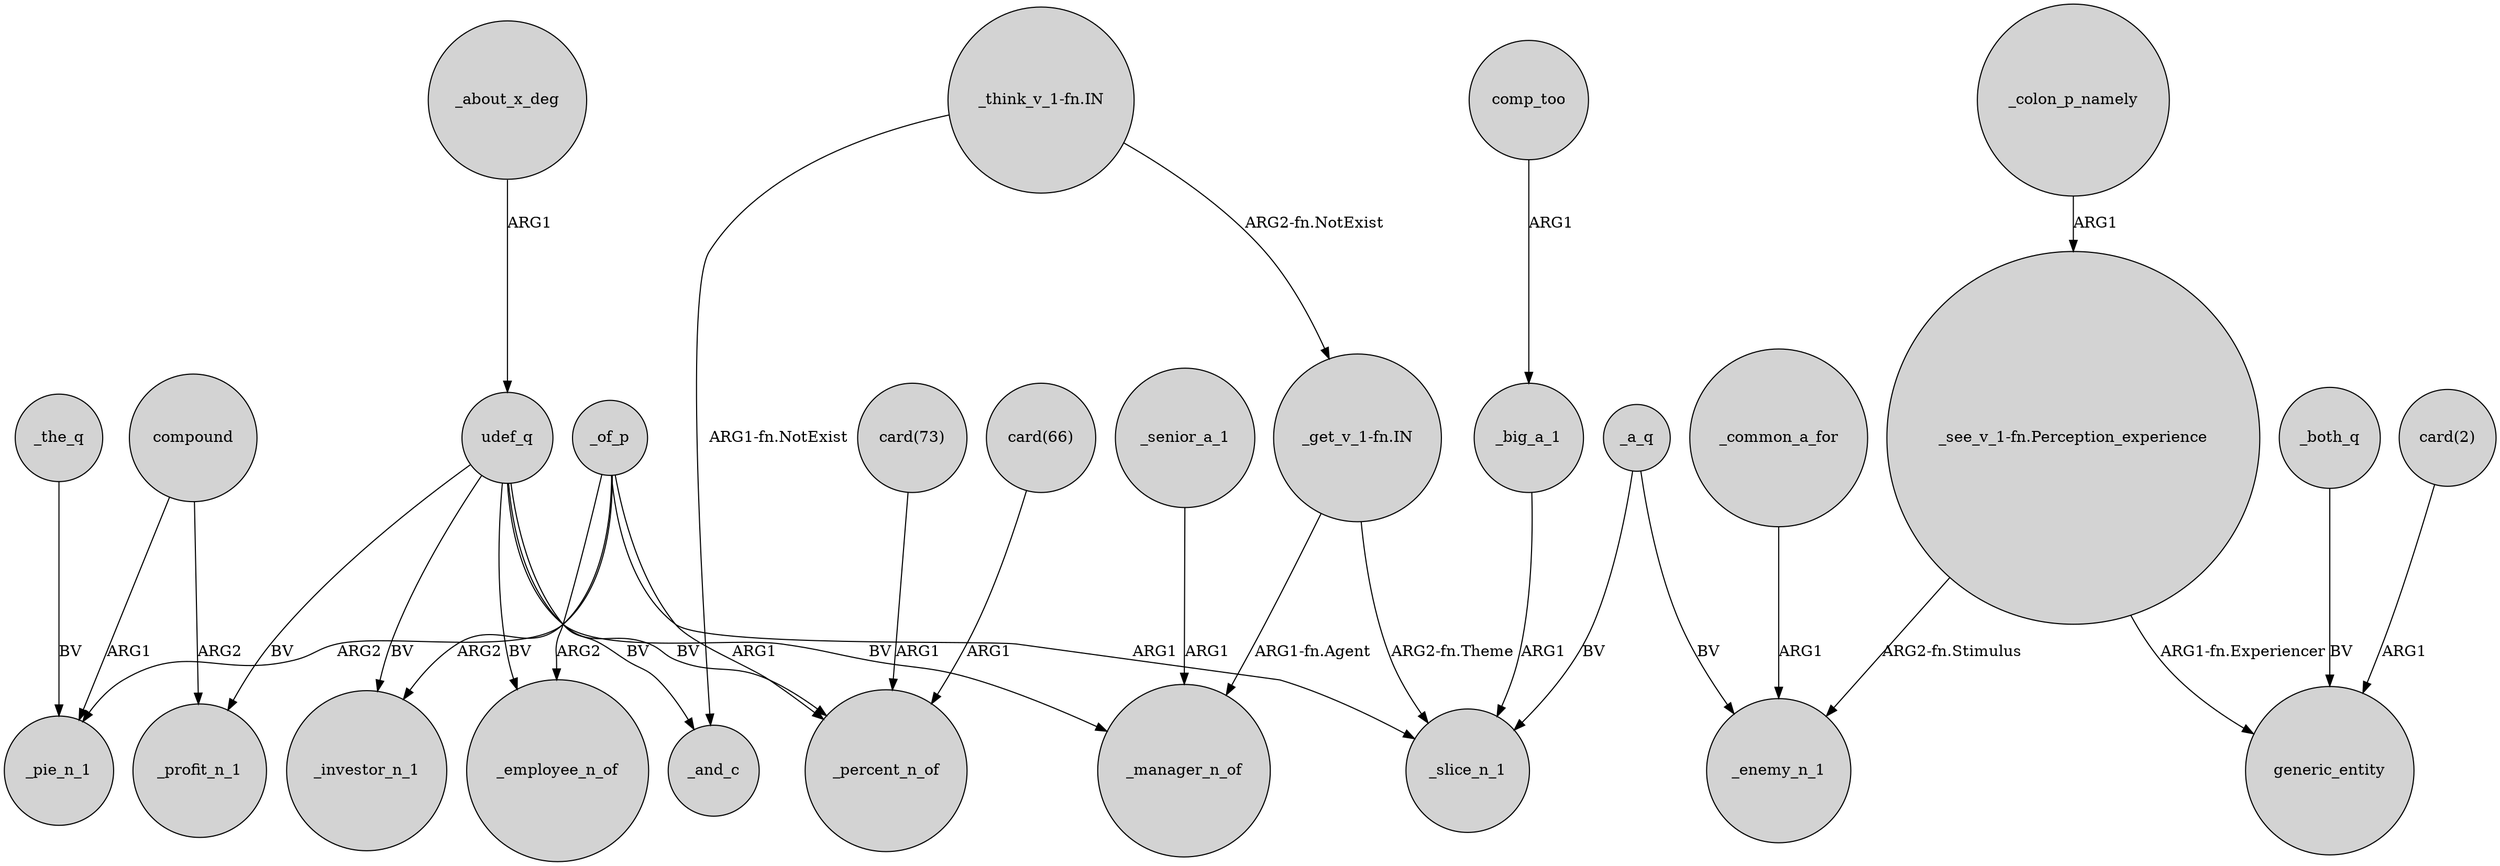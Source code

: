 digraph {
	node [shape=circle style=filled]
	_a_q -> _slice_n_1 [label=BV]
	_a_q -> _enemy_n_1 [label=BV]
	_the_q -> _pie_n_1 [label=BV]
	udef_q -> _employee_n_of [label=BV]
	udef_q -> _investor_n_1 [label=BV]
	_big_a_1 -> _slice_n_1 [label=ARG1]
	_colon_p_namely -> "_see_v_1-fn.Perception_experience" [label=ARG1]
	_of_p -> _slice_n_1 [label=ARG1]
	compound -> _pie_n_1 [label=ARG1]
	_senior_a_1 -> _manager_n_of [label=ARG1]
	_about_x_deg -> udef_q [label=ARG1]
	_both_q -> generic_entity [label=BV]
	"card(73)" -> _percent_n_of [label=ARG1]
	"_get_v_1-fn.IN" -> _manager_n_of [label="ARG1-fn.Agent"]
	"_see_v_1-fn.Perception_experience" -> generic_entity [label="ARG1-fn.Experiencer"]
	_of_p -> _pie_n_1 [label=ARG2]
	"_see_v_1-fn.Perception_experience" -> _enemy_n_1 [label="ARG2-fn.Stimulus"]
	_of_p -> _percent_n_of [label=ARG1]
	_of_p -> _investor_n_1 [label=ARG2]
	"_think_v_1-fn.IN" -> "_get_v_1-fn.IN" [label="ARG2-fn.NotExist"]
	comp_too -> _big_a_1 [label=ARG1]
	"_think_v_1-fn.IN" -> _and_c [label="ARG1-fn.NotExist"]
	udef_q -> _manager_n_of [label=BV]
	compound -> _profit_n_1 [label=ARG2]
	_common_a_for -> _enemy_n_1 [label=ARG1]
	_of_p -> _employee_n_of [label=ARG2]
	udef_q -> _percent_n_of [label=BV]
	udef_q -> _profit_n_1 [label=BV]
	"card(66)" -> _percent_n_of [label=ARG1]
	udef_q -> _and_c [label=BV]
	"_get_v_1-fn.IN" -> _slice_n_1 [label="ARG2-fn.Theme"]
	"card(2)" -> generic_entity [label=ARG1]
}
